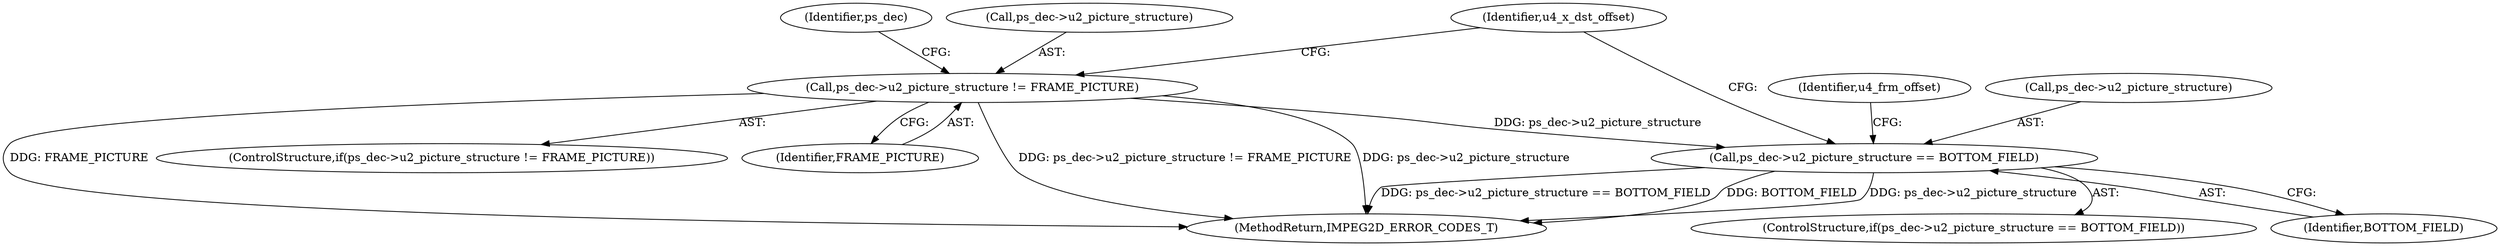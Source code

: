 digraph "0_Android_58a6822d7140137ce957c6d2fc20bae1374186c1@pointer" {
"1000171" [label="(Call,ps_dec->u2_picture_structure == BOTTOM_FIELD)"];
"1000159" [label="(Call,ps_dec->u2_picture_structure != FRAME_PICTURE)"];
"1000167" [label="(Identifier,ps_dec)"];
"1000189" [label="(Identifier,u4_x_dst_offset)"];
"1000171" [label="(Call,ps_dec->u2_picture_structure == BOTTOM_FIELD)"];
"1000159" [label="(Call,ps_dec->u2_picture_structure != FRAME_PICTURE)"];
"1000160" [label="(Call,ps_dec->u2_picture_structure)"];
"1000178" [label="(Identifier,u4_frm_offset)"];
"1000175" [label="(Identifier,BOTTOM_FIELD)"];
"1000172" [label="(Call,ps_dec->u2_picture_structure)"];
"1000842" [label="(MethodReturn,IMPEG2D_ERROR_CODES_T)"];
"1000170" [label="(ControlStructure,if(ps_dec->u2_picture_structure == BOTTOM_FIELD))"];
"1000158" [label="(ControlStructure,if(ps_dec->u2_picture_structure != FRAME_PICTURE))"];
"1000163" [label="(Identifier,FRAME_PICTURE)"];
"1000171" -> "1000170"  [label="AST: "];
"1000171" -> "1000175"  [label="CFG: "];
"1000172" -> "1000171"  [label="AST: "];
"1000175" -> "1000171"  [label="AST: "];
"1000178" -> "1000171"  [label="CFG: "];
"1000189" -> "1000171"  [label="CFG: "];
"1000171" -> "1000842"  [label="DDG: ps_dec->u2_picture_structure"];
"1000171" -> "1000842"  [label="DDG: ps_dec->u2_picture_structure == BOTTOM_FIELD"];
"1000171" -> "1000842"  [label="DDG: BOTTOM_FIELD"];
"1000159" -> "1000171"  [label="DDG: ps_dec->u2_picture_structure"];
"1000159" -> "1000158"  [label="AST: "];
"1000159" -> "1000163"  [label="CFG: "];
"1000160" -> "1000159"  [label="AST: "];
"1000163" -> "1000159"  [label="AST: "];
"1000167" -> "1000159"  [label="CFG: "];
"1000189" -> "1000159"  [label="CFG: "];
"1000159" -> "1000842"  [label="DDG: ps_dec->u2_picture_structure != FRAME_PICTURE"];
"1000159" -> "1000842"  [label="DDG: ps_dec->u2_picture_structure"];
"1000159" -> "1000842"  [label="DDG: FRAME_PICTURE"];
}

